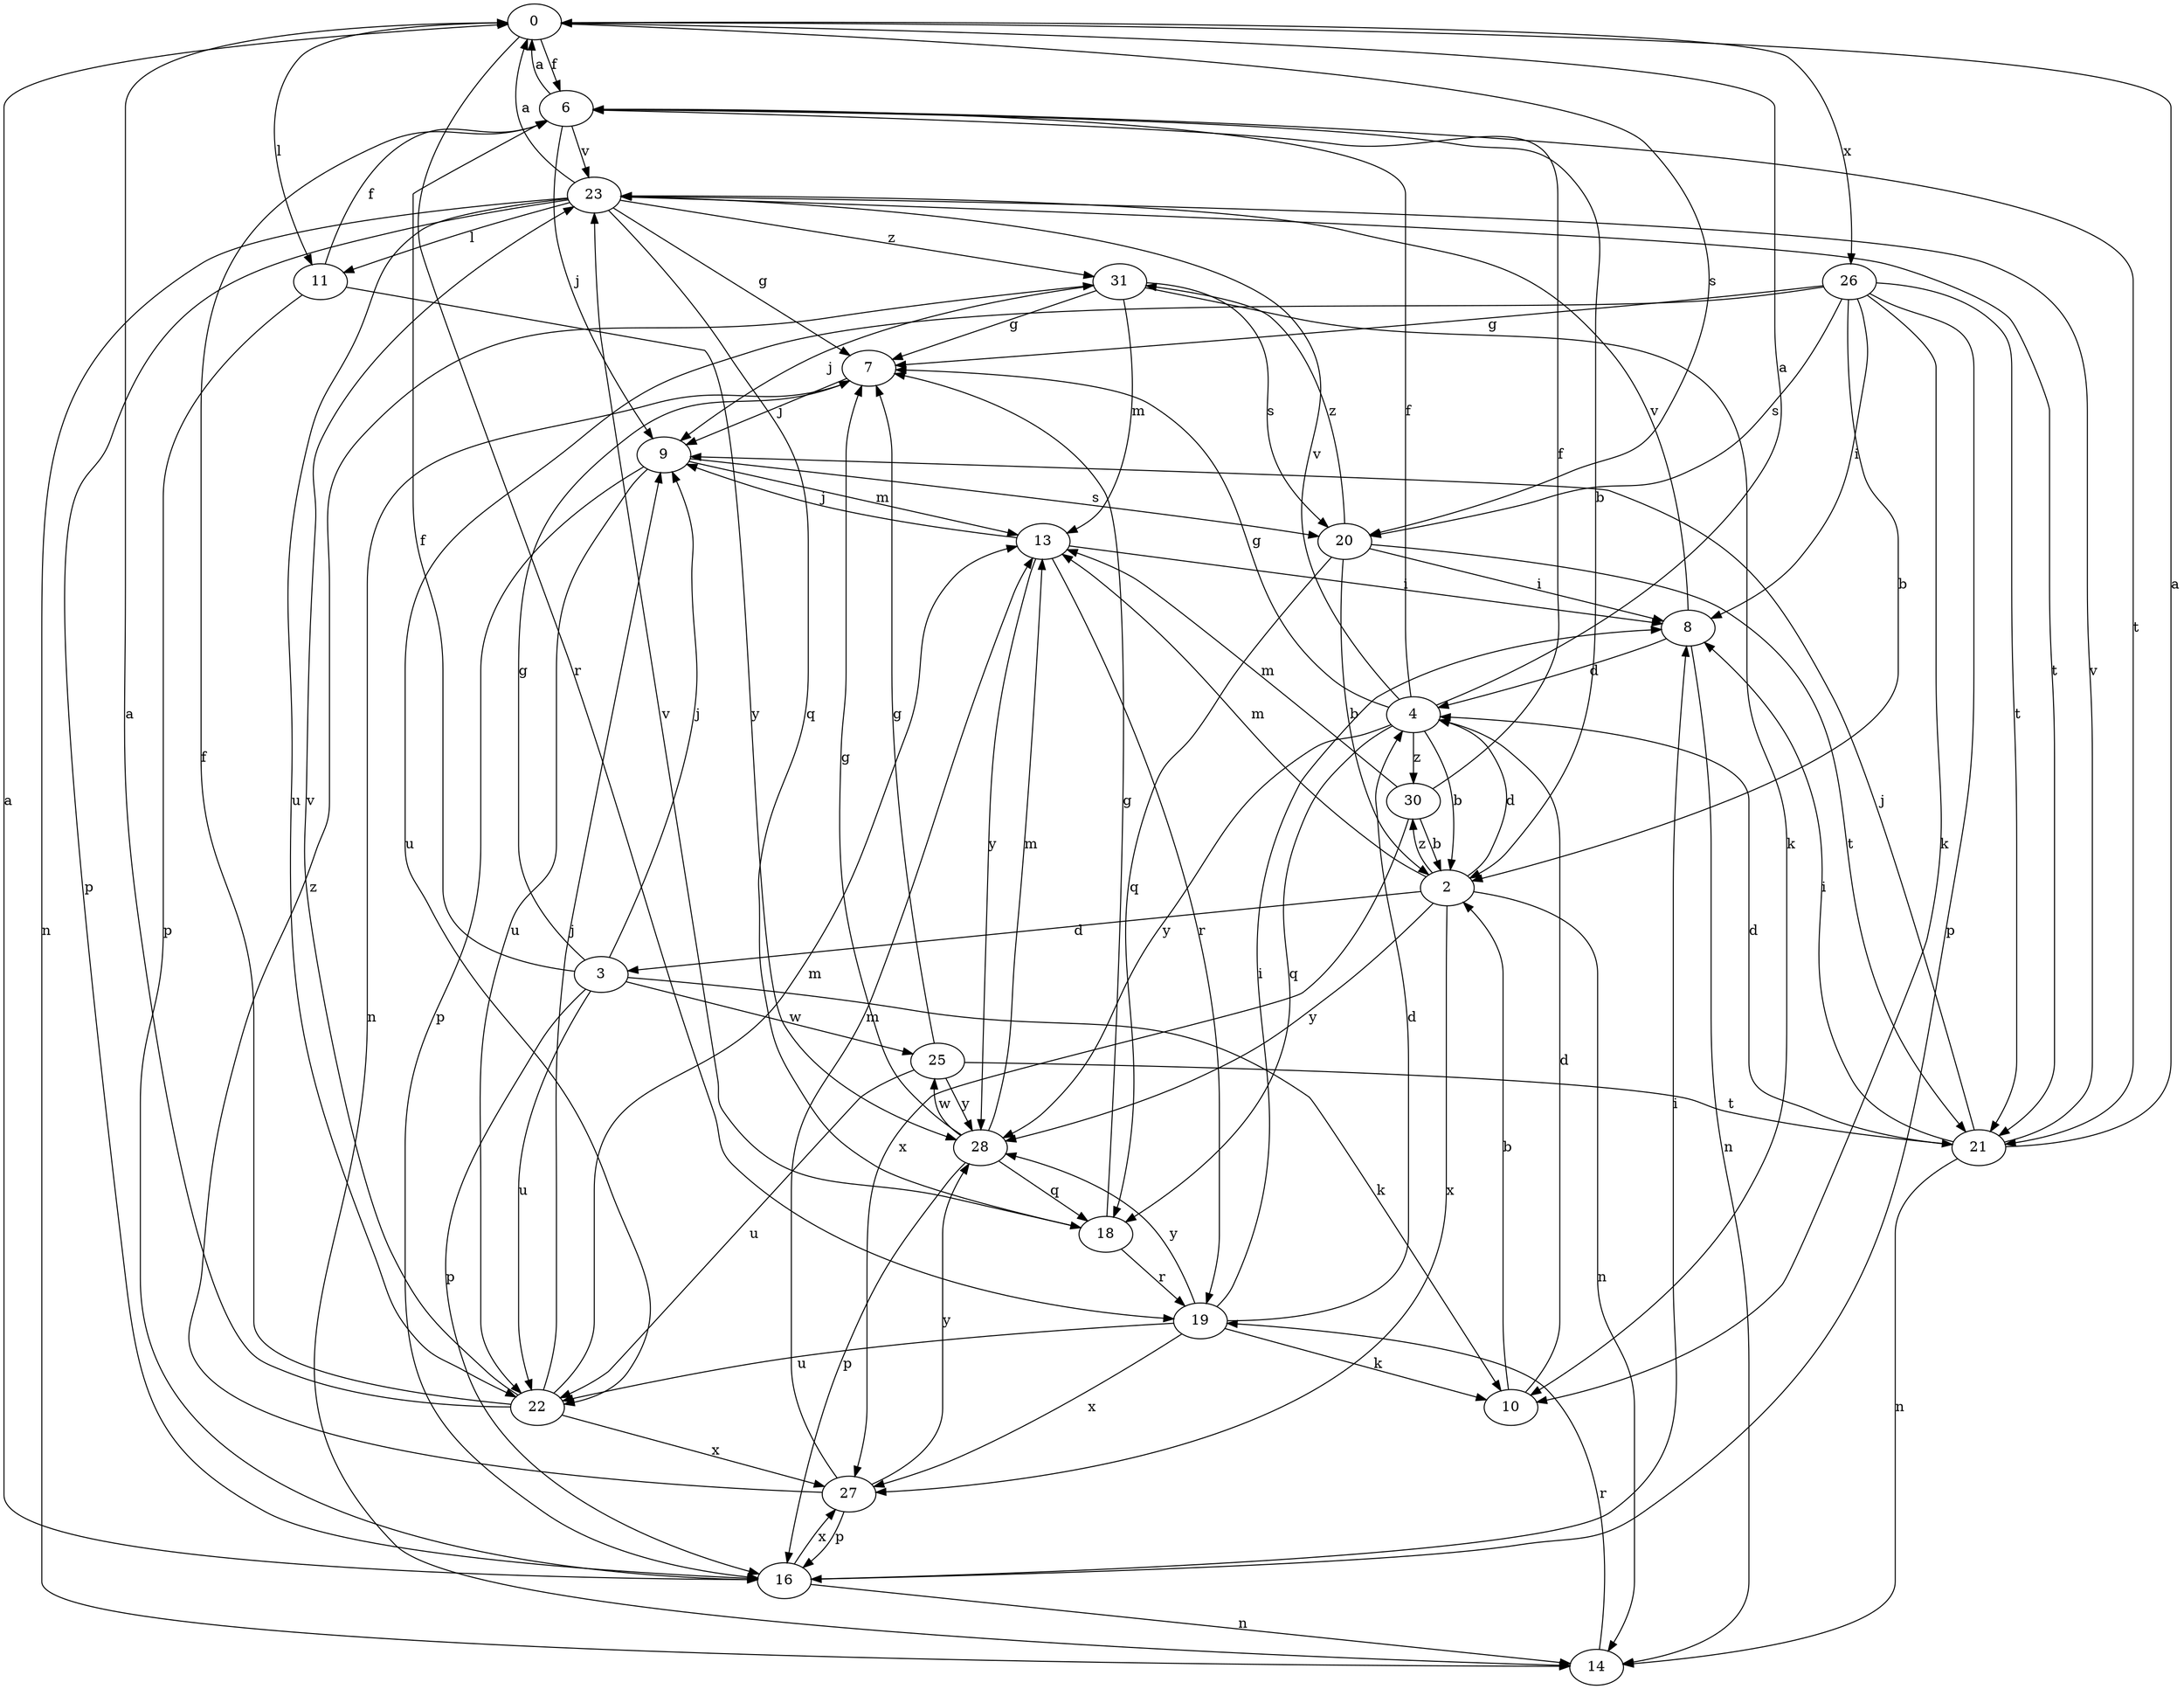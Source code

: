 strict digraph  {
0;
2;
3;
4;
6;
7;
8;
9;
10;
11;
13;
14;
16;
18;
19;
20;
21;
22;
23;
25;
26;
27;
28;
30;
31;
0 -> 6  [label=f];
0 -> 11  [label=l];
0 -> 19  [label=r];
0 -> 20  [label=s];
0 -> 26  [label=x];
2 -> 3  [label=d];
2 -> 4  [label=d];
2 -> 13  [label=m];
2 -> 14  [label=n];
2 -> 27  [label=x];
2 -> 28  [label=y];
2 -> 30  [label=z];
3 -> 6  [label=f];
3 -> 7  [label=g];
3 -> 9  [label=j];
3 -> 10  [label=k];
3 -> 16  [label=p];
3 -> 22  [label=u];
3 -> 25  [label=w];
4 -> 0  [label=a];
4 -> 2  [label=b];
4 -> 6  [label=f];
4 -> 7  [label=g];
4 -> 18  [label=q];
4 -> 23  [label=v];
4 -> 28  [label=y];
4 -> 30  [label=z];
6 -> 0  [label=a];
6 -> 2  [label=b];
6 -> 9  [label=j];
6 -> 21  [label=t];
6 -> 23  [label=v];
7 -> 9  [label=j];
7 -> 14  [label=n];
8 -> 4  [label=d];
8 -> 14  [label=n];
8 -> 23  [label=v];
9 -> 13  [label=m];
9 -> 16  [label=p];
9 -> 20  [label=s];
9 -> 22  [label=u];
10 -> 2  [label=b];
10 -> 4  [label=d];
11 -> 6  [label=f];
11 -> 16  [label=p];
11 -> 28  [label=y];
13 -> 8  [label=i];
13 -> 9  [label=j];
13 -> 19  [label=r];
13 -> 28  [label=y];
14 -> 19  [label=r];
16 -> 0  [label=a];
16 -> 8  [label=i];
16 -> 14  [label=n];
16 -> 27  [label=x];
18 -> 7  [label=g];
18 -> 19  [label=r];
18 -> 23  [label=v];
19 -> 4  [label=d];
19 -> 8  [label=i];
19 -> 10  [label=k];
19 -> 22  [label=u];
19 -> 27  [label=x];
19 -> 28  [label=y];
20 -> 2  [label=b];
20 -> 8  [label=i];
20 -> 18  [label=q];
20 -> 21  [label=t];
20 -> 31  [label=z];
21 -> 0  [label=a];
21 -> 4  [label=d];
21 -> 8  [label=i];
21 -> 9  [label=j];
21 -> 14  [label=n];
21 -> 23  [label=v];
22 -> 0  [label=a];
22 -> 6  [label=f];
22 -> 9  [label=j];
22 -> 13  [label=m];
22 -> 23  [label=v];
22 -> 27  [label=x];
23 -> 0  [label=a];
23 -> 7  [label=g];
23 -> 11  [label=l];
23 -> 14  [label=n];
23 -> 16  [label=p];
23 -> 18  [label=q];
23 -> 21  [label=t];
23 -> 22  [label=u];
23 -> 31  [label=z];
25 -> 7  [label=g];
25 -> 21  [label=t];
25 -> 22  [label=u];
25 -> 28  [label=y];
26 -> 2  [label=b];
26 -> 7  [label=g];
26 -> 8  [label=i];
26 -> 10  [label=k];
26 -> 16  [label=p];
26 -> 20  [label=s];
26 -> 21  [label=t];
26 -> 22  [label=u];
27 -> 13  [label=m];
27 -> 16  [label=p];
27 -> 28  [label=y];
27 -> 31  [label=z];
28 -> 7  [label=g];
28 -> 13  [label=m];
28 -> 16  [label=p];
28 -> 18  [label=q];
28 -> 25  [label=w];
30 -> 2  [label=b];
30 -> 6  [label=f];
30 -> 13  [label=m];
30 -> 27  [label=x];
31 -> 7  [label=g];
31 -> 9  [label=j];
31 -> 10  [label=k];
31 -> 13  [label=m];
31 -> 20  [label=s];
}
